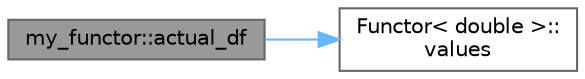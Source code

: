 digraph "my_functor::actual_df"
{
 // LATEX_PDF_SIZE
  bgcolor="transparent";
  edge [fontname=Helvetica,fontsize=10,labelfontname=Helvetica,labelfontsize=10];
  node [fontname=Helvetica,fontsize=10,shape=box,height=0.2,width=0.4];
  rankdir="LR";
  Node1 [id="Node000001",label="my_functor::actual_df",height=0.2,width=0.4,color="gray40", fillcolor="grey60", style="filled", fontcolor="black",tooltip=" "];
  Node1 -> Node2 [id="edge1_Node000001_Node000002",color="steelblue1",style="solid",tooltip=" "];
  Node2 [id="Node000002",label="Functor\< double \>::\lvalues",height=0.2,width=0.4,color="grey40", fillcolor="white", style="filled",URL="$struct_functor.html#af869ac9e668e12e78a7e82a219263e31",tooltip=" "];
}
